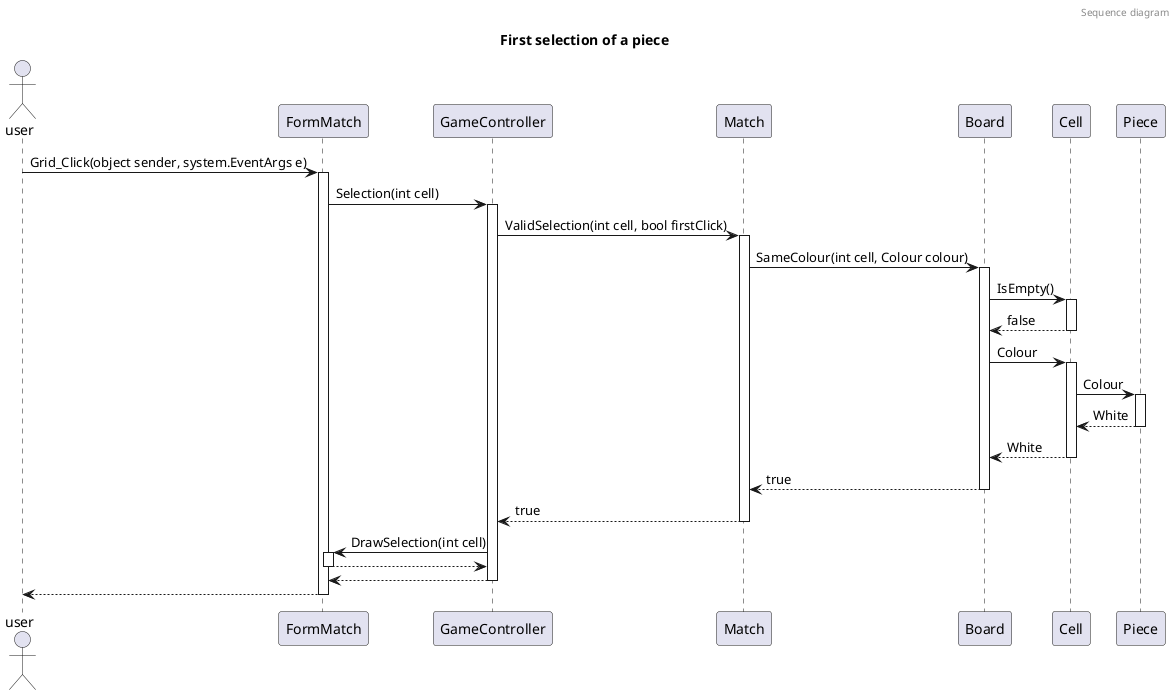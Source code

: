 @startuml first_sequence

header Sequence diagram

title First selection of a piece 

actor user

user -> FormMatch ++ : Grid_Click(object sender, system.EventArgs e)
FormMatch -> GameController ++ : Selection(int cell)

GameController -> Match ++: ValidSelection(int cell, bool firstClick)


Match -> Board ++: SameColour(int cell, Colour colour)
Board -> Cell ++: IsEmpty()
return false

Board -> Cell ++: Colour
Cell -> Piece ++: Colour
return White
return White
return true
return true

GameController -> FormMatch ++: DrawSelection(int cell) 
return
return
return


@enduml